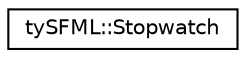 digraph "Graphical Class Hierarchy"
{
  edge [fontname="Helvetica",fontsize="10",labelfontname="Helvetica",labelfontsize="10"];
  node [fontname="Helvetica",fontsize="10",shape=record];
  rankdir="LR";
  Node1 [label="tySFML::Stopwatch",height=0.2,width=0.4,color="black", fillcolor="white", style="filled",URL="$classty_s_f_m_l_1_1_stopwatch.html"];
}

